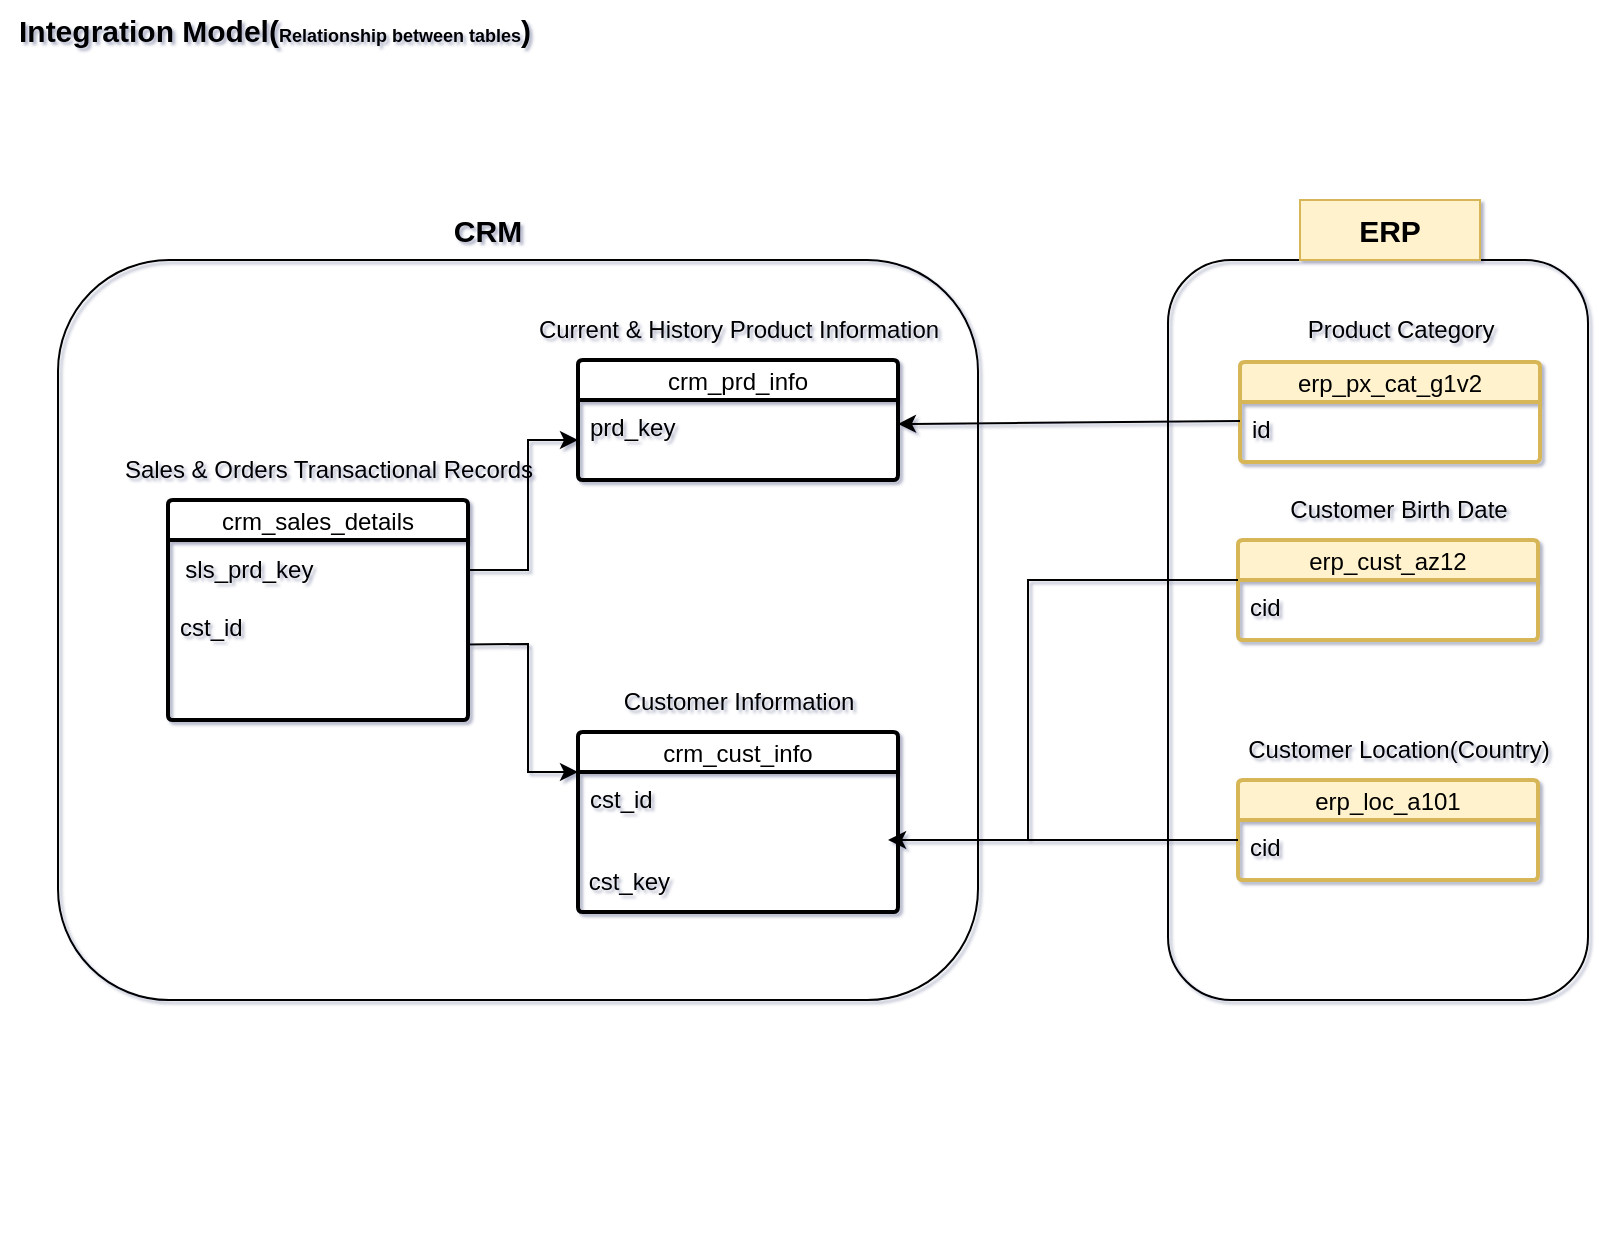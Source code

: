 <mxfile version="27.0.9">
  <diagram name="Page-1" id="m5X9Ndlb4C0uwIu__Fkk">
    <mxGraphModel dx="1042" dy="626" grid="1" gridSize="10" guides="1" tooltips="1" connect="1" arrows="1" fold="1" page="1" pageScale="1" pageWidth="850" pageHeight="1100" math="0" shadow="1">
      <root>
        <mxCell id="0" />
        <mxCell id="1" parent="0" />
        <mxCell id="jI-nzRKR6AHuLzBKIUge-7" value="" style="edgeStyle=orthogonalEdgeStyle;rounded=0;orthogonalLoop=1;jettySize=auto;html=1;" parent="1" edge="1">
          <mxGeometry relative="1" as="geometry">
            <mxPoint x="510" y="236.12" as="targetPoint" />
          </mxGeometry>
        </mxCell>
        <mxCell id="iRyP6-jP_q9jGBDrqHdK-52" value="&lt;font style=&quot;&quot;&gt;&lt;b style=&quot;&quot;&gt;&lt;span style=&quot;font-size: 15px;&quot;&gt;Integration Model(&lt;/span&gt;&lt;font style=&quot;font-size: 9px;&quot;&gt;Relationship between tables&lt;/font&gt;&lt;span style=&quot;font-size: 15px;&quot;&gt;)&lt;/span&gt;&lt;/b&gt;&lt;/font&gt;" style="text;html=1;align=center;verticalAlign=middle;whiteSpace=wrap;rounded=0;" parent="1" vertex="1">
          <mxGeometry x="36.85" y="20" width="273.15" height="30" as="geometry" />
        </mxCell>
        <mxCell id="jI-nzRKR6AHuLzBKIUge-1" style="edgeStyle=orthogonalEdgeStyle;rounded=0;orthogonalLoop=1;jettySize=auto;html=1;exitX=0.5;exitY=1;exitDx=0;exitDy=0;" parent="1" edge="1">
          <mxGeometry relative="1" as="geometry">
            <mxPoint x="215" y="632.56" as="sourcePoint" />
            <mxPoint x="215" y="632.56" as="targetPoint" />
          </mxGeometry>
        </mxCell>
        <mxCell id="jI-nzRKR6AHuLzBKIUge-4" style="edgeStyle=orthogonalEdgeStyle;rounded=0;orthogonalLoop=1;jettySize=auto;html=1;exitX=0.5;exitY=1;exitDx=0;exitDy=0;" parent="1" edge="1">
          <mxGeometry relative="1" as="geometry">
            <mxPoint x="215" y="632.56" as="sourcePoint" />
            <mxPoint x="215" y="632.56" as="targetPoint" />
          </mxGeometry>
        </mxCell>
        <mxCell id="QoHWVPbtaSXYBqXQ8c0g-2" value="&lt;span style=&quot;font-size: 12px;&quot;&gt;crm_cust_info&lt;/span&gt;" style="swimlane;childLayout=stackLayout;horizontal=1;startSize=20;horizontalStack=0;rounded=1;fontSize=14;fontStyle=0;strokeWidth=2;resizeParent=0;resizeLast=1;shadow=0;dashed=0;align=center;arcSize=4;whiteSpace=wrap;html=1;" vertex="1" parent="1">
          <mxGeometry x="325" y="386" width="160" height="90" as="geometry" />
        </mxCell>
        <mxCell id="QoHWVPbtaSXYBqXQ8c0g-3" value="cst_id" style="align=left;strokeColor=none;fillColor=none;spacingLeft=4;spacingRight=4;fontSize=12;verticalAlign=top;resizable=0;rotatable=0;part=1;html=1;whiteSpace=wrap;" vertex="1" parent="QoHWVPbtaSXYBqXQ8c0g-2">
          <mxGeometry y="20" width="160" height="40" as="geometry" />
        </mxCell>
        <mxCell id="QoHWVPbtaSXYBqXQ8c0g-24" value="&amp;nbsp;cst_key" style="text;strokeColor=none;align=left;fillColor=none;html=1;verticalAlign=middle;whiteSpace=wrap;rounded=0;" vertex="1" parent="QoHWVPbtaSXYBqXQ8c0g-2">
          <mxGeometry y="60" width="160" height="30" as="geometry" />
        </mxCell>
        <mxCell id="QoHWVPbtaSXYBqXQ8c0g-4" value="Customer Information" style="text;html=1;align=center;verticalAlign=middle;resizable=0;points=[];autosize=1;strokeColor=none;fillColor=none;" vertex="1" parent="1">
          <mxGeometry x="335" y="356" width="140" height="30" as="geometry" />
        </mxCell>
        <mxCell id="QoHWVPbtaSXYBqXQ8c0g-5" value="&lt;span style=&quot;font-size: 12px;&quot;&gt;crm_prd_info&lt;/span&gt;" style="swimlane;childLayout=stackLayout;horizontal=1;startSize=20;horizontalStack=0;rounded=1;fontSize=14;fontStyle=0;strokeWidth=2;resizeParent=0;resizeLast=1;shadow=0;dashed=0;align=center;arcSize=4;whiteSpace=wrap;html=1;" vertex="1" parent="1">
          <mxGeometry x="325" y="200" width="160" height="60" as="geometry" />
        </mxCell>
        <mxCell id="QoHWVPbtaSXYBqXQ8c0g-6" value="prd_key" style="align=left;strokeColor=none;fillColor=none;spacingLeft=4;spacingRight=4;fontSize=12;verticalAlign=top;resizable=0;rotatable=0;part=1;html=1;whiteSpace=wrap;" vertex="1" parent="QoHWVPbtaSXYBqXQ8c0g-5">
          <mxGeometry y="20" width="160" height="40" as="geometry" />
        </mxCell>
        <mxCell id="QoHWVPbtaSXYBqXQ8c0g-7" value="Current &amp;amp; History Product Information" style="text;html=1;align=center;verticalAlign=middle;resizable=0;points=[];autosize=1;strokeColor=none;fillColor=none;" vertex="1" parent="1">
          <mxGeometry x="295" y="170" width="220" height="30" as="geometry" />
        </mxCell>
        <object label="&lt;span style=&quot;font-size: 12px;&quot;&gt;crm_sales_details&lt;/span&gt;" prd_key="" id="QoHWVPbtaSXYBqXQ8c0g-12">
          <mxCell style="swimlane;childLayout=stackLayout;horizontal=1;startSize=20;horizontalStack=0;rounded=1;fontSize=14;fontStyle=0;strokeWidth=2;resizeParent=0;resizeLast=1;shadow=0;dashed=0;align=center;arcSize=4;whiteSpace=wrap;html=1;" vertex="1" parent="1">
            <mxGeometry x="120" y="270" width="150" height="110" as="geometry">
              <mxRectangle x="120" y="270" width="140" height="30" as="alternateBounds" />
            </mxGeometry>
          </mxCell>
        </object>
        <mxCell id="QoHWVPbtaSXYBqXQ8c0g-18" value="&amp;nbsp; sls_prd_key" style="text;strokeColor=none;align=left;fillColor=none;html=1;verticalAlign=middle;whiteSpace=wrap;rounded=0;" vertex="1" parent="QoHWVPbtaSXYBqXQ8c0g-12">
          <mxGeometry y="20" width="150" height="30" as="geometry" />
        </mxCell>
        <mxCell id="QoHWVPbtaSXYBqXQ8c0g-13" value="cst_id" style="align=left;strokeColor=none;fillColor=none;spacingLeft=4;spacingRight=4;fontSize=12;verticalAlign=top;resizable=0;rotatable=0;part=1;html=1;whiteSpace=wrap;" vertex="1" parent="QoHWVPbtaSXYBqXQ8c0g-12">
          <mxGeometry y="50" width="150" height="60" as="geometry" />
        </mxCell>
        <mxCell id="QoHWVPbtaSXYBqXQ8c0g-14" value="Sales &amp;amp; Orders Transactional Records" style="text;html=1;align=center;verticalAlign=middle;resizable=0;points=[];autosize=1;strokeColor=none;fillColor=none;" vertex="1" parent="1">
          <mxGeometry x="85" y="240" width="230" height="30" as="geometry" />
        </mxCell>
        <mxCell id="QoHWVPbtaSXYBqXQ8c0g-20" value="" style="endArrow=classic;html=1;rounded=0;exitX=1;exitY=0.5;exitDx=0;exitDy=0;entryX=0;entryY=0.5;entryDx=0;entryDy=0;" edge="1" parent="1" source="QoHWVPbtaSXYBqXQ8c0g-18" target="QoHWVPbtaSXYBqXQ8c0g-6">
          <mxGeometry width="50" height="50" relative="1" as="geometry">
            <mxPoint x="340" y="350" as="sourcePoint" />
            <mxPoint x="390" y="300" as="targetPoint" />
            <Array as="points">
              <mxPoint x="300" y="305" />
              <mxPoint x="300" y="240" />
            </Array>
          </mxGeometry>
        </mxCell>
        <mxCell id="QoHWVPbtaSXYBqXQ8c0g-21" value="" style="endArrow=classic;html=1;rounded=0;exitX=0.997;exitY=0.37;exitDx=0;exitDy=0;entryX=0;entryY=0;entryDx=0;entryDy=0;exitPerimeter=0;" edge="1" parent="1" source="QoHWVPbtaSXYBqXQ8c0g-13" target="QoHWVPbtaSXYBqXQ8c0g-3">
          <mxGeometry width="50" height="50" relative="1" as="geometry">
            <mxPoint x="340" y="350" as="sourcePoint" />
            <mxPoint x="390" y="300" as="targetPoint" />
            <Array as="points">
              <mxPoint x="300" y="342" />
              <mxPoint x="300" y="406" />
            </Array>
          </mxGeometry>
        </mxCell>
        <object label="&lt;span style=&quot;font-size: 12px;&quot;&gt;erp_cust_az12&lt;/span&gt;" prd_key="" id="QoHWVPbtaSXYBqXQ8c0g-27">
          <mxCell style="swimlane;childLayout=stackLayout;horizontal=1;startSize=20;horizontalStack=0;rounded=1;fontSize=14;fontStyle=0;strokeWidth=2;resizeParent=0;resizeLast=1;shadow=0;dashed=0;align=center;arcSize=4;whiteSpace=wrap;html=1;fillColor=#fff2cc;strokeColor=#d6b656;" vertex="1" parent="1">
            <mxGeometry x="655" y="290" width="150" height="50" as="geometry">
              <mxRectangle x="120" y="270" width="140" height="30" as="alternateBounds" />
            </mxGeometry>
          </mxCell>
        </object>
        <mxCell id="QoHWVPbtaSXYBqXQ8c0g-29" value="cid" style="align=left;strokeColor=none;fillColor=none;spacingLeft=4;spacingRight=4;fontSize=12;verticalAlign=top;resizable=0;rotatable=0;part=1;html=1;whiteSpace=wrap;" vertex="1" parent="QoHWVPbtaSXYBqXQ8c0g-27">
          <mxGeometry y="20" width="150" height="30" as="geometry" />
        </mxCell>
        <mxCell id="QoHWVPbtaSXYBqXQ8c0g-30" value="Customer Birth Date" style="text;html=1;align=center;verticalAlign=middle;resizable=0;points=[];autosize=1;strokeColor=none;fillColor=none;" vertex="1" parent="1">
          <mxGeometry x="670" y="260" width="130" height="30" as="geometry" />
        </mxCell>
        <mxCell id="QoHWVPbtaSXYBqXQ8c0g-31" value="" style="endArrow=classic;html=1;rounded=0;exitX=0;exitY=0;exitDx=0;exitDy=0;entryX=0.969;entryY=0.85;entryDx=0;entryDy=0;entryPerimeter=0;" edge="1" parent="1" source="QoHWVPbtaSXYBqXQ8c0g-29" target="QoHWVPbtaSXYBqXQ8c0g-3">
          <mxGeometry width="50" height="50" relative="1" as="geometry">
            <mxPoint x="230.711" y="40" as="sourcePoint" />
            <mxPoint x="490" y="440" as="targetPoint" />
            <Array as="points">
              <mxPoint x="550" y="310" />
              <mxPoint x="550" y="440" />
            </Array>
          </mxGeometry>
        </mxCell>
        <object label="&lt;span style=&quot;font-size: 12px;&quot;&gt;erp_loc_a101&lt;/span&gt;" prd_key="" id="QoHWVPbtaSXYBqXQ8c0g-32">
          <mxCell style="swimlane;childLayout=stackLayout;horizontal=1;startSize=20;horizontalStack=0;rounded=1;fontSize=14;fontStyle=0;strokeWidth=2;resizeParent=0;resizeLast=1;shadow=0;dashed=0;align=center;arcSize=4;whiteSpace=wrap;html=1;fillColor=#fff2cc;strokeColor=#d6b656;" vertex="1" parent="1">
            <mxGeometry x="655" y="410" width="150" height="50" as="geometry">
              <mxRectangle x="120" y="270" width="140" height="30" as="alternateBounds" />
            </mxGeometry>
          </mxCell>
        </object>
        <mxCell id="QoHWVPbtaSXYBqXQ8c0g-33" value="cid" style="align=left;strokeColor=none;fillColor=none;spacingLeft=4;spacingRight=4;fontSize=12;verticalAlign=top;resizable=0;rotatable=0;part=1;html=1;whiteSpace=wrap;" vertex="1" parent="QoHWVPbtaSXYBqXQ8c0g-32">
          <mxGeometry y="20" width="150" height="30" as="geometry" />
        </mxCell>
        <mxCell id="QoHWVPbtaSXYBqXQ8c0g-34" value="Customer Location(Country)" style="text;html=1;align=center;verticalAlign=middle;resizable=0;points=[];autosize=1;strokeColor=none;fillColor=none;" vertex="1" parent="1">
          <mxGeometry x="650" y="380" width="170" height="30" as="geometry" />
        </mxCell>
        <mxCell id="QoHWVPbtaSXYBqXQ8c0g-35" value="" style="endArrow=none;html=1;rounded=0;entryX=0;entryY=0.333;entryDx=0;entryDy=0;entryPerimeter=0;" edge="1" parent="1" target="QoHWVPbtaSXYBqXQ8c0g-33">
          <mxGeometry width="50" height="50" relative="1" as="geometry">
            <mxPoint x="550" y="440" as="sourcePoint" />
            <mxPoint x="680" y="300" as="targetPoint" />
            <Array as="points">
              <mxPoint x="620" y="440" />
            </Array>
          </mxGeometry>
        </mxCell>
        <object label="&lt;span style=&quot;font-size: 12px;&quot;&gt;erp_px_cat_g1v2&lt;/span&gt;" prd_key="" id="QoHWVPbtaSXYBqXQ8c0g-36">
          <mxCell style="swimlane;childLayout=stackLayout;horizontal=1;startSize=20;horizontalStack=0;rounded=1;fontSize=14;fontStyle=0;strokeWidth=2;resizeParent=0;resizeLast=1;shadow=0;dashed=0;align=center;arcSize=4;whiteSpace=wrap;html=1;fillColor=#fff2cc;strokeColor=#d6b656;" vertex="1" parent="1">
            <mxGeometry x="656" y="201" width="150" height="50" as="geometry">
              <mxRectangle x="120" y="270" width="140" height="30" as="alternateBounds" />
            </mxGeometry>
          </mxCell>
        </object>
        <mxCell id="QoHWVPbtaSXYBqXQ8c0g-37" value="id" style="align=left;strokeColor=none;fillColor=none;spacingLeft=4;spacingRight=4;fontSize=12;verticalAlign=top;resizable=0;rotatable=0;part=1;html=1;whiteSpace=wrap;" vertex="1" parent="QoHWVPbtaSXYBqXQ8c0g-36">
          <mxGeometry y="20" width="150" height="30" as="geometry" />
        </mxCell>
        <mxCell id="QoHWVPbtaSXYBqXQ8c0g-38" value="Product Category" style="text;html=1;align=center;verticalAlign=middle;resizable=0;points=[];autosize=1;strokeColor=none;fillColor=none;" vertex="1" parent="1">
          <mxGeometry x="676" y="170" width="120" height="30" as="geometry" />
        </mxCell>
        <mxCell id="QoHWVPbtaSXYBqXQ8c0g-39" value="" style="endArrow=classic;html=1;rounded=0;entryX=1;entryY=0.5;entryDx=0;entryDy=0;exitX=0;exitY=0.75;exitDx=0;exitDy=0;" edge="1" parent="1">
          <mxGeometry width="50" height="50" relative="1" as="geometry">
            <mxPoint x="656" y="230.5" as="sourcePoint" />
            <mxPoint x="485" y="232" as="targetPoint" />
          </mxGeometry>
        </mxCell>
        <mxCell id="QoHWVPbtaSXYBqXQ8c0g-40" value="" style="rounded=1;whiteSpace=wrap;html=1;fillColor=none;" vertex="1" parent="1">
          <mxGeometry x="65" y="150" width="460" height="370" as="geometry" />
        </mxCell>
        <mxCell id="QoHWVPbtaSXYBqXQ8c0g-41" value="" style="rounded=1;whiteSpace=wrap;html=1;fillColor=none;" vertex="1" parent="1">
          <mxGeometry x="620" y="150" width="210" height="370" as="geometry" />
        </mxCell>
        <mxCell id="QoHWVPbtaSXYBqXQ8c0g-42" value="CRM" style="text;html=1;align=center;verticalAlign=middle;whiteSpace=wrap;rounded=0;fontStyle=1;fontSize=15;" vertex="1" parent="1">
          <mxGeometry x="235" y="120" width="90" height="30" as="geometry" />
        </mxCell>
        <mxCell id="QoHWVPbtaSXYBqXQ8c0g-43" value="ERP" style="text;html=1;align=center;verticalAlign=middle;whiteSpace=wrap;rounded=0;fontStyle=1;fontSize=15;fillColor=#fff2cc;strokeColor=#d6b656;" vertex="1" parent="1">
          <mxGeometry x="686" y="120" width="90" height="30" as="geometry" />
        </mxCell>
      </root>
    </mxGraphModel>
  </diagram>
</mxfile>
